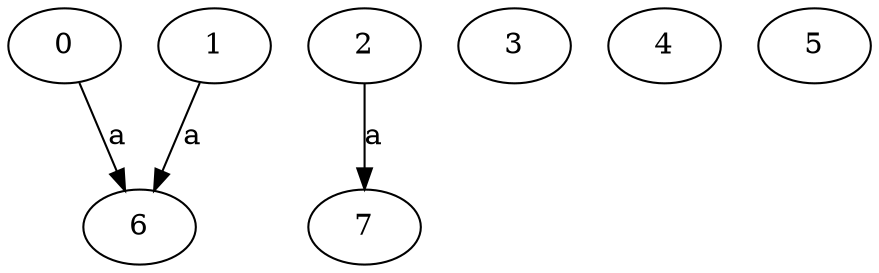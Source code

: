 strict digraph  {
0;
1;
2;
3;
4;
5;
6;
7;
0 -> 6  [label=a];
1 -> 6  [label=a];
2 -> 7  [label=a];
}
